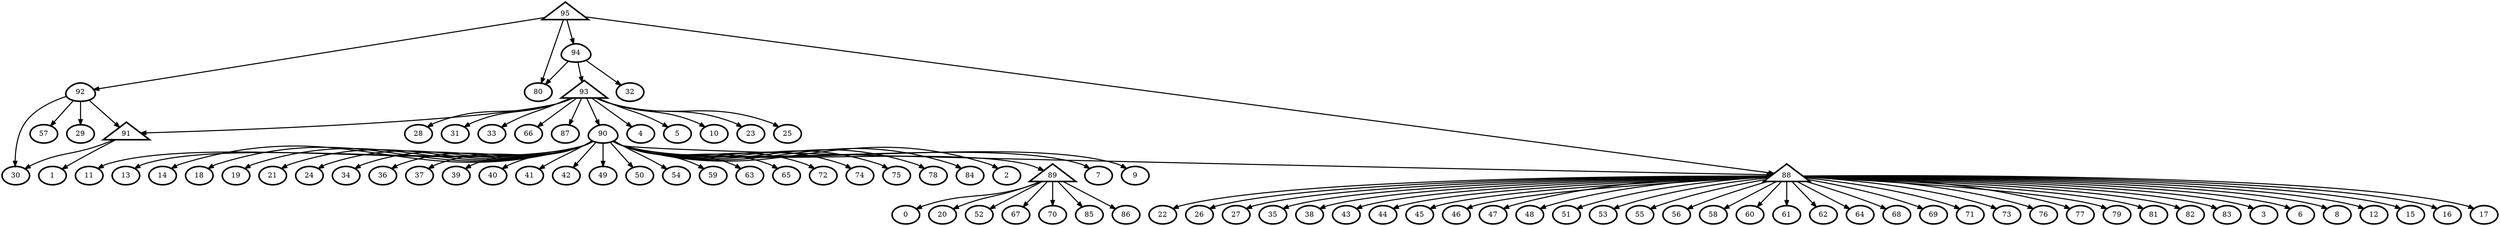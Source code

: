 digraph G {
    0 [penwidth=3,label="0"]
    1 [penwidth=3,label="1"]
    2 [penwidth=3,label="2"]
    3 [penwidth=3,label="3"]
    4 [penwidth=3,label="4"]
    5 [penwidth=3,label="5"]
    6 [penwidth=3,label="6"]
    7 [penwidth=3,label="7"]
    8 [penwidth=3,label="8"]
    9 [penwidth=3,label="9"]
    10 [penwidth=3,label="10"]
    11 [penwidth=3,label="11"]
    12 [penwidth=3,label="12"]
    13 [penwidth=3,label="13"]
    14 [penwidth=3,label="14"]
    15 [penwidth=3,label="15"]
    16 [penwidth=3,label="16"]
    17 [penwidth=3,label="17"]
    18 [penwidth=3,label="18"]
    19 [penwidth=3,label="19"]
    20 [penwidth=3,label="20"]
    21 [penwidth=3,label="21"]
    22 [penwidth=3,label="22"]
    23 [penwidth=3,label="23"]
    24 [penwidth=3,label="24"]
    25 [penwidth=3,label="25"]
    26 [penwidth=3,label="26"]
    27 [penwidth=3,label="27"]
    28 [penwidth=3,label="28"]
    29 [penwidth=3,label="29"]
    30 [penwidth=3,label="30"]
    31 [penwidth=3,label="31"]
    32 [penwidth=3,label="32"]
    33 [penwidth=3,label="33"]
    34 [penwidth=3,label="34"]
    35 [penwidth=3,label="35"]
    36 [penwidth=3,label="36"]
    37 [penwidth=3,label="37"]
    38 [penwidth=3,label="38"]
    39 [penwidth=3,label="39"]
    40 [penwidth=3,label="40"]
    41 [penwidth=3,label="41"]
    42 [penwidth=3,label="42"]
    43 [penwidth=3,label="43"]
    44 [penwidth=3,label="44"]
    45 [penwidth=3,label="45"]
    46 [penwidth=3,label="46"]
    47 [penwidth=3,label="47"]
    48 [penwidth=3,label="48"]
    49 [penwidth=3,label="49"]
    50 [penwidth=3,label="50"]
    51 [penwidth=3,label="51"]
    52 [penwidth=3,label="52"]
    53 [penwidth=3,label="53"]
    54 [penwidth=3,label="54"]
    55 [penwidth=3,label="55"]
    56 [penwidth=3,label="56"]
    57 [penwidth=3,label="57"]
    58 [penwidth=3,label="58"]
    59 [penwidth=3,label="59"]
    60 [penwidth=3,label="60"]
    61 [penwidth=3,label="61"]
    62 [penwidth=3,label="62"]
    63 [penwidth=3,label="63"]
    64 [penwidth=3,label="64"]
    65 [penwidth=3,label="65"]
    66 [penwidth=3,label="66"]
    67 [penwidth=3,label="67"]
    68 [penwidth=3,label="68"]
    69 [penwidth=3,label="69"]
    70 [penwidth=3,label="70"]
    71 [penwidth=3,label="71"]
    72 [penwidth=3,label="72"]
    73 [penwidth=3,label="73"]
    74 [penwidth=3,label="74"]
    75 [penwidth=3,label="75"]
    76 [penwidth=3,label="76"]
    77 [penwidth=3,label="77"]
    78 [penwidth=3,label="78"]
    79 [penwidth=3,label="79"]
    80 [penwidth=3,label="80"]
    81 [penwidth=3,label="81"]
    82 [penwidth=3,label="82"]
    83 [penwidth=3,label="83"]
    84 [penwidth=3,label="84"]
    85 [penwidth=3,label="85"]
    86 [penwidth=3,label="86"]
    87 [penwidth=3,label="87"]
    88 [penwidth=3,label="90",shape = "egg"]
    89 [penwidth=3,label="92",shape = "egg"]
    90 [penwidth=3,label="94",shape = "egg"]
    91 [penwidth=3,label="88",shape = "triangle"]
    92 [penwidth=3,label="89",shape = "triangle"]
    93 [penwidth=3,label="91",shape = "triangle"]
    94 [penwidth=3,label="93",shape = "triangle"]
    95 [penwidth=3,label="95",shape = "triangle"]

    91 -> 51 [penwidth=2]
    91 -> 83 [penwidth=2]
    91 -> 76 [penwidth=2]
    91 -> 60 [penwidth=2]
    91 -> 53 [penwidth=2]
    91 -> 61 [penwidth=2]
    91 -> 62 [penwidth=2]
    91 -> 56 [penwidth=2]
    91 -> 16 [penwidth=2]
    91 -> 55 [penwidth=2]
    91 -> 27 [penwidth=2]
    91 -> 8 [penwidth=2]
    91 -> 71 [penwidth=2]
    91 -> 3 [penwidth=2]
    91 -> 79 [penwidth=2]
    91 -> 82 [penwidth=2]
    91 -> 17 [penwidth=2]
    91 -> 45 [penwidth=2]
    91 -> 15 [penwidth=2]
    91 -> 58 [penwidth=2]
    91 -> 77 [penwidth=2]
    91 -> 47 [penwidth=2]
    91 -> 46 [penwidth=2]
    91 -> 35 [penwidth=2]
    91 -> 26 [penwidth=2]
    91 -> 44 [penwidth=2]
    91 -> 6 [penwidth=2]
    91 -> 22 [penwidth=2]
    91 -> 48 [penwidth=2]
    91 -> 73 [penwidth=2]
    91 -> 68 [penwidth=2]
    91 -> 38 [penwidth=2]
    91 -> 69 [penwidth=2]
    91 -> 43 [penwidth=2]
    91 -> 81 [penwidth=2]
    91 -> 12 [penwidth=2]
    91 -> 64 [penwidth=2]
    92 -> 85 [penwidth=2]
    92 -> 0 [penwidth=2]
    92 -> 86 [penwidth=2]
    92 -> 52 [penwidth=2]
    92 -> 70 [penwidth=2]
    92 -> 20 [penwidth=2]
    92 -> 67 [penwidth=2]
    88 -> 14 [penwidth=2]
    88 -> 41 [penwidth=2]
    88 -> 92 [penwidth=2]
    88 -> 54 [penwidth=2]
    88 -> 18 [penwidth=2]
    88 -> 63 [penwidth=2]
    88 -> 49 [penwidth=2]
    88 -> 37 [penwidth=2]
    88 -> 24 [penwidth=2]
    88 -> 42 [penwidth=2]
    88 -> 91 [penwidth=2]
    88 -> 21 [penwidth=2]
    88 -> 34 [penwidth=2]
    88 -> 65 [penwidth=2]
    88 -> 39 [penwidth=2]
    88 -> 59 [penwidth=2]
    88 -> 13 [penwidth=2]
    88 -> 78 [penwidth=2]
    88 -> 74 [penwidth=2]
    88 -> 19 [penwidth=2]
    88 -> 11 [penwidth=2]
    88 -> 84 [penwidth=2]
    88 -> 36 [penwidth=2]
    88 -> 40 [penwidth=2]
    88 -> 50 [penwidth=2]
    88 -> 2 [penwidth=2]
    88 -> 75 [penwidth=2]
    88 -> 9 [penwidth=2]
    88 -> 72 [penwidth=2]
    88 -> 7 [penwidth=2]
    93 -> 30 [penwidth=2]
    93 -> 1 [penwidth=2]
    89 -> 57 [penwidth=2]
    89 -> 30 [penwidth=2]
    89 -> 29 [penwidth=2]
    89 -> 93 [penwidth=2]
    94 -> 93 [penwidth=2]
    94 -> 25 [penwidth=2]
    94 -> 23 [penwidth=2]
    94 -> 33 [penwidth=2]
    94 -> 10 [penwidth=2]
    94 -> 28 [penwidth=2]
    94 -> 4 [penwidth=2]
    94 -> 5 [penwidth=2]
    94 -> 88 [penwidth=2]
    94 -> 66 [penwidth=2]
    94 -> 87 [penwidth=2]
    94 -> 31 [penwidth=2]
    90 -> 80 [penwidth=2]
    90 -> 94 [penwidth=2]
    90 -> 32 [penwidth=2]
    95 -> 89 [penwidth=2]
    95 -> 90 [penwidth=2]
    95 -> 80 [penwidth=2]
    95 -> 91 [penwidth=2]
}